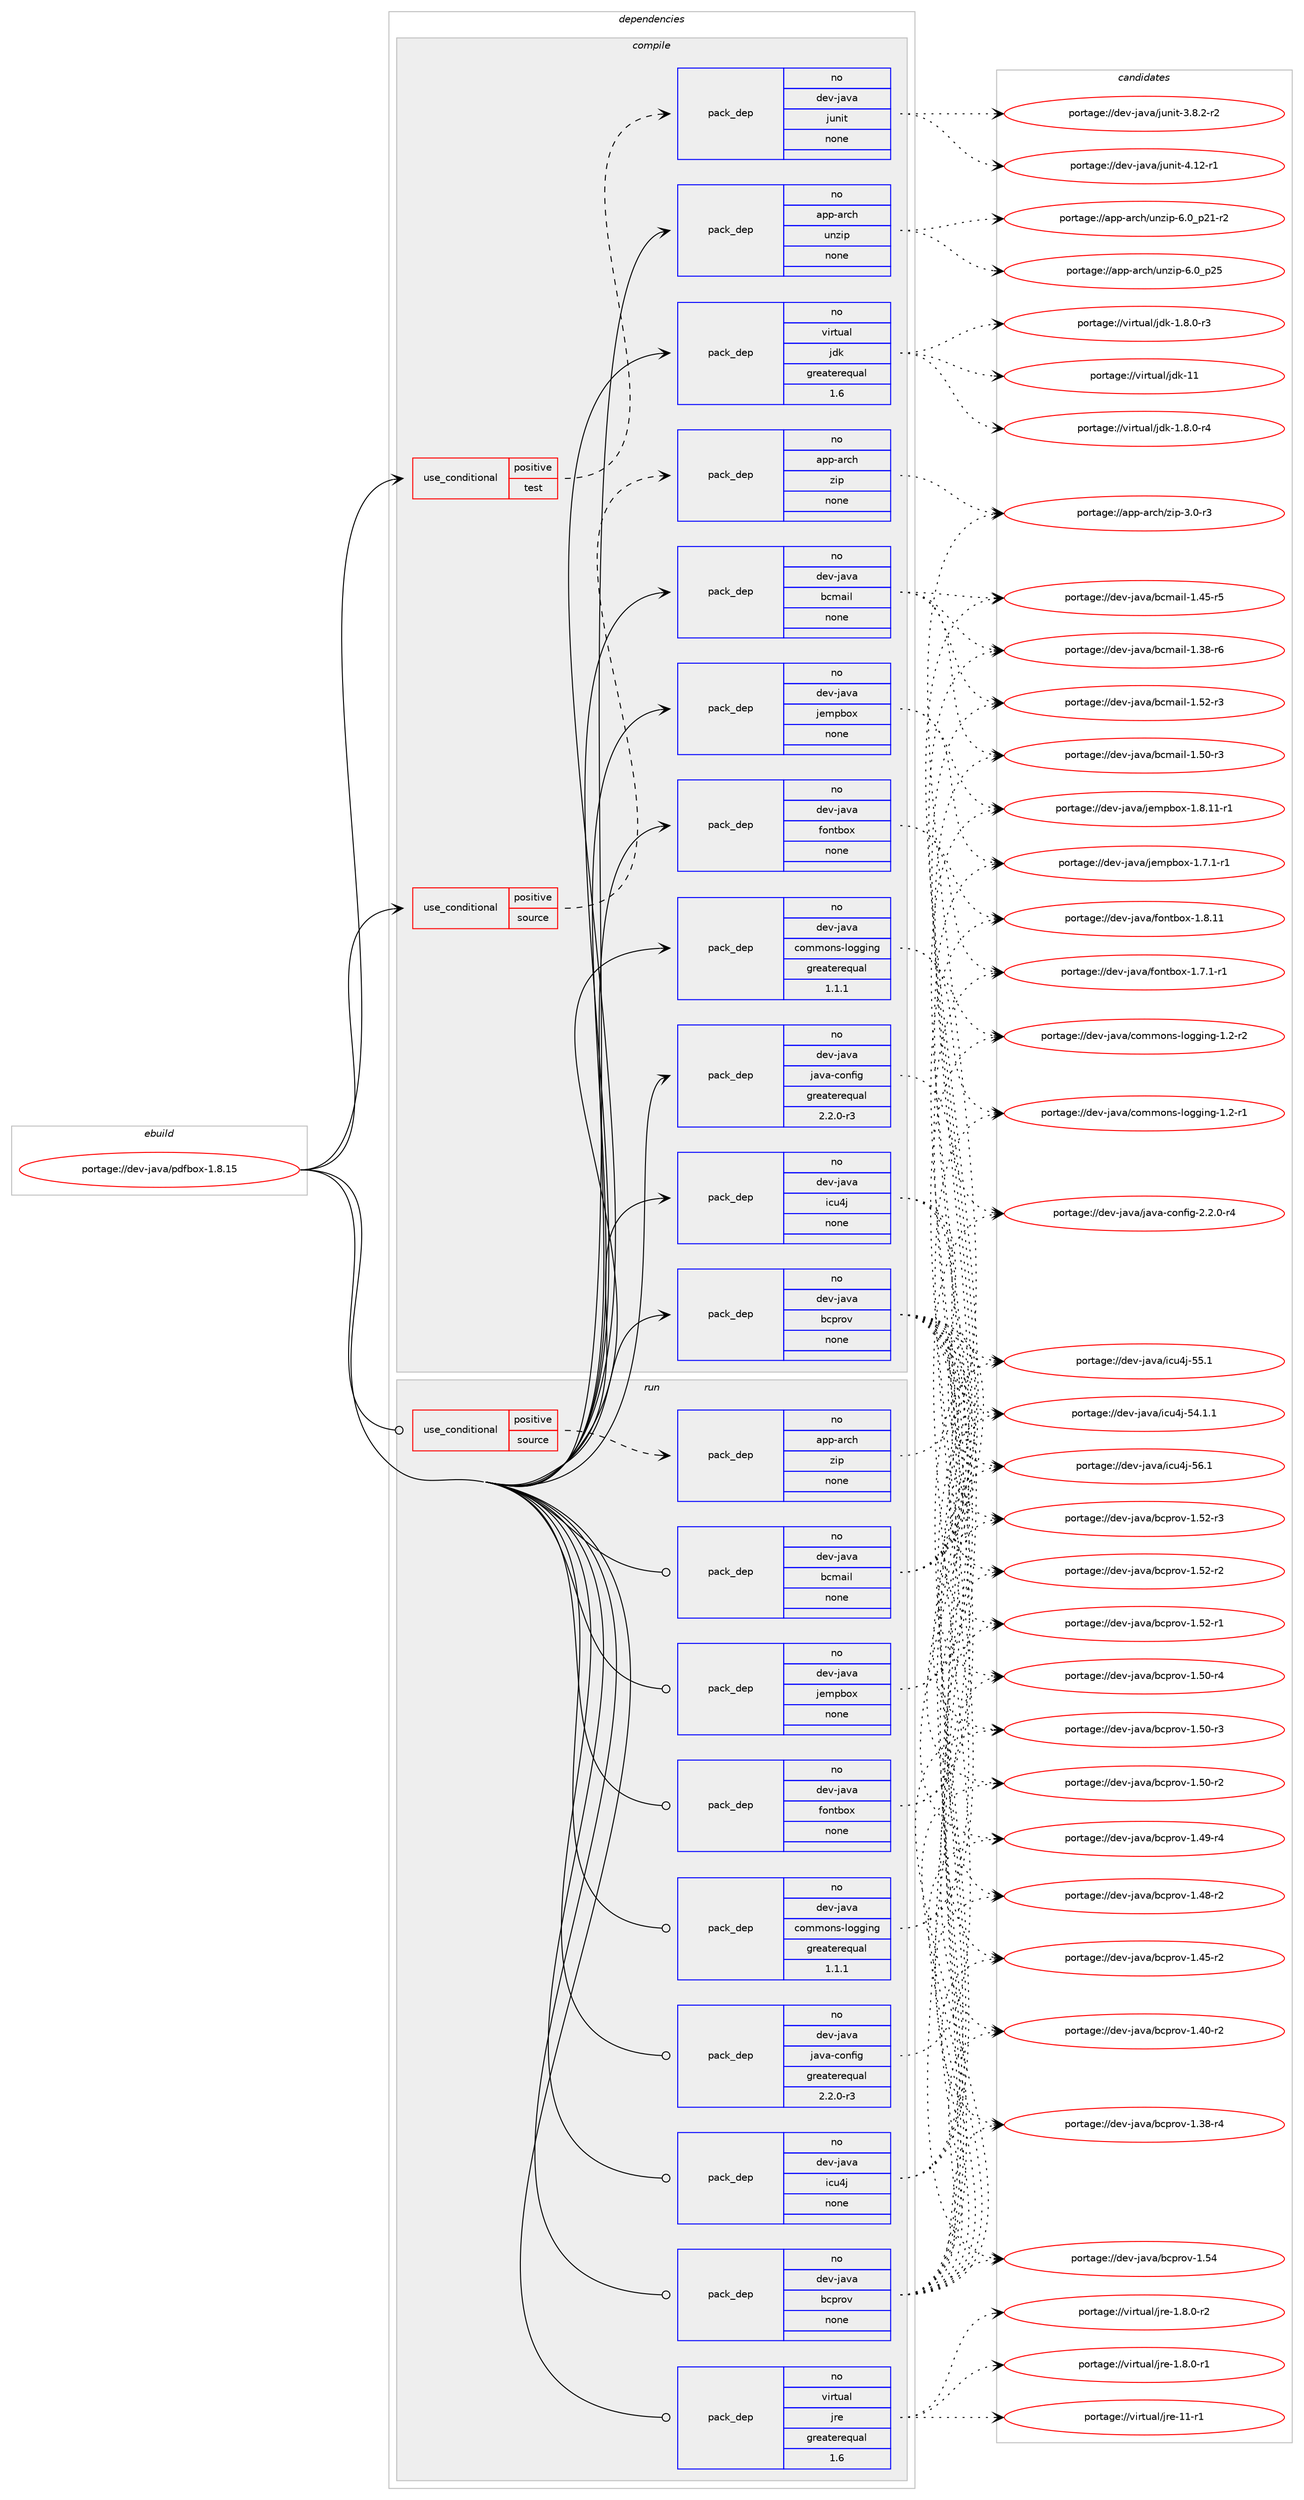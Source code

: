 digraph prolog {

# *************
# Graph options
# *************

newrank=true;
concentrate=true;
compound=true;
graph [rankdir=LR,fontname=Helvetica,fontsize=10,ranksep=1.5];#, ranksep=2.5, nodesep=0.2];
edge  [arrowhead=vee];
node  [fontname=Helvetica,fontsize=10];

# **********
# The ebuild
# **********

subgraph cluster_leftcol {
color=gray;
label=<<i>ebuild</i>>;
id [label="portage://dev-java/pdfbox-1.8.15", color=red, width=4, href="../dev-java/pdfbox-1.8.15.svg"];
}

# ****************
# The dependencies
# ****************

subgraph cluster_midcol {
color=gray;
label=<<i>dependencies</i>>;
subgraph cluster_compile {
fillcolor="#eeeeee";
style=filled;
label=<<i>compile</i>>;
subgraph cond129345 {
dependency526826 [label=<<TABLE BORDER="0" CELLBORDER="1" CELLSPACING="0" CELLPADDING="4"><TR><TD ROWSPAN="3" CELLPADDING="10">use_conditional</TD></TR><TR><TD>positive</TD></TR><TR><TD>source</TD></TR></TABLE>>, shape=none, color=red];
subgraph pack391882 {
dependency526827 [label=<<TABLE BORDER="0" CELLBORDER="1" CELLSPACING="0" CELLPADDING="4" WIDTH="220"><TR><TD ROWSPAN="6" CELLPADDING="30">pack_dep</TD></TR><TR><TD WIDTH="110">no</TD></TR><TR><TD>app-arch</TD></TR><TR><TD>zip</TD></TR><TR><TD>none</TD></TR><TR><TD></TD></TR></TABLE>>, shape=none, color=blue];
}
dependency526826:e -> dependency526827:w [weight=20,style="dashed",arrowhead="vee"];
}
id:e -> dependency526826:w [weight=20,style="solid",arrowhead="vee"];
subgraph cond129346 {
dependency526828 [label=<<TABLE BORDER="0" CELLBORDER="1" CELLSPACING="0" CELLPADDING="4"><TR><TD ROWSPAN="3" CELLPADDING="10">use_conditional</TD></TR><TR><TD>positive</TD></TR><TR><TD>test</TD></TR></TABLE>>, shape=none, color=red];
subgraph pack391883 {
dependency526829 [label=<<TABLE BORDER="0" CELLBORDER="1" CELLSPACING="0" CELLPADDING="4" WIDTH="220"><TR><TD ROWSPAN="6" CELLPADDING="30">pack_dep</TD></TR><TR><TD WIDTH="110">no</TD></TR><TR><TD>dev-java</TD></TR><TR><TD>junit</TD></TR><TR><TD>none</TD></TR><TR><TD></TD></TR></TABLE>>, shape=none, color=blue];
}
dependency526828:e -> dependency526829:w [weight=20,style="dashed",arrowhead="vee"];
}
id:e -> dependency526828:w [weight=20,style="solid",arrowhead="vee"];
subgraph pack391884 {
dependency526830 [label=<<TABLE BORDER="0" CELLBORDER="1" CELLSPACING="0" CELLPADDING="4" WIDTH="220"><TR><TD ROWSPAN="6" CELLPADDING="30">pack_dep</TD></TR><TR><TD WIDTH="110">no</TD></TR><TR><TD>app-arch</TD></TR><TR><TD>unzip</TD></TR><TR><TD>none</TD></TR><TR><TD></TD></TR></TABLE>>, shape=none, color=blue];
}
id:e -> dependency526830:w [weight=20,style="solid",arrowhead="vee"];
subgraph pack391885 {
dependency526831 [label=<<TABLE BORDER="0" CELLBORDER="1" CELLSPACING="0" CELLPADDING="4" WIDTH="220"><TR><TD ROWSPAN="6" CELLPADDING="30">pack_dep</TD></TR><TR><TD WIDTH="110">no</TD></TR><TR><TD>dev-java</TD></TR><TR><TD>bcmail</TD></TR><TR><TD>none</TD></TR><TR><TD></TD></TR></TABLE>>, shape=none, color=blue];
}
id:e -> dependency526831:w [weight=20,style="solid",arrowhead="vee"];
subgraph pack391886 {
dependency526832 [label=<<TABLE BORDER="0" CELLBORDER="1" CELLSPACING="0" CELLPADDING="4" WIDTH="220"><TR><TD ROWSPAN="6" CELLPADDING="30">pack_dep</TD></TR><TR><TD WIDTH="110">no</TD></TR><TR><TD>dev-java</TD></TR><TR><TD>bcprov</TD></TR><TR><TD>none</TD></TR><TR><TD></TD></TR></TABLE>>, shape=none, color=blue];
}
id:e -> dependency526832:w [weight=20,style="solid",arrowhead="vee"];
subgraph pack391887 {
dependency526833 [label=<<TABLE BORDER="0" CELLBORDER="1" CELLSPACING="0" CELLPADDING="4" WIDTH="220"><TR><TD ROWSPAN="6" CELLPADDING="30">pack_dep</TD></TR><TR><TD WIDTH="110">no</TD></TR><TR><TD>dev-java</TD></TR><TR><TD>commons-logging</TD></TR><TR><TD>greaterequal</TD></TR><TR><TD>1.1.1</TD></TR></TABLE>>, shape=none, color=blue];
}
id:e -> dependency526833:w [weight=20,style="solid",arrowhead="vee"];
subgraph pack391888 {
dependency526834 [label=<<TABLE BORDER="0" CELLBORDER="1" CELLSPACING="0" CELLPADDING="4" WIDTH="220"><TR><TD ROWSPAN="6" CELLPADDING="30">pack_dep</TD></TR><TR><TD WIDTH="110">no</TD></TR><TR><TD>dev-java</TD></TR><TR><TD>fontbox</TD></TR><TR><TD>none</TD></TR><TR><TD></TD></TR></TABLE>>, shape=none, color=blue];
}
id:e -> dependency526834:w [weight=20,style="solid",arrowhead="vee"];
subgraph pack391889 {
dependency526835 [label=<<TABLE BORDER="0" CELLBORDER="1" CELLSPACING="0" CELLPADDING="4" WIDTH="220"><TR><TD ROWSPAN="6" CELLPADDING="30">pack_dep</TD></TR><TR><TD WIDTH="110">no</TD></TR><TR><TD>dev-java</TD></TR><TR><TD>icu4j</TD></TR><TR><TD>none</TD></TR><TR><TD></TD></TR></TABLE>>, shape=none, color=blue];
}
id:e -> dependency526835:w [weight=20,style="solid",arrowhead="vee"];
subgraph pack391890 {
dependency526836 [label=<<TABLE BORDER="0" CELLBORDER="1" CELLSPACING="0" CELLPADDING="4" WIDTH="220"><TR><TD ROWSPAN="6" CELLPADDING="30">pack_dep</TD></TR><TR><TD WIDTH="110">no</TD></TR><TR><TD>dev-java</TD></TR><TR><TD>java-config</TD></TR><TR><TD>greaterequal</TD></TR><TR><TD>2.2.0-r3</TD></TR></TABLE>>, shape=none, color=blue];
}
id:e -> dependency526836:w [weight=20,style="solid",arrowhead="vee"];
subgraph pack391891 {
dependency526837 [label=<<TABLE BORDER="0" CELLBORDER="1" CELLSPACING="0" CELLPADDING="4" WIDTH="220"><TR><TD ROWSPAN="6" CELLPADDING="30">pack_dep</TD></TR><TR><TD WIDTH="110">no</TD></TR><TR><TD>dev-java</TD></TR><TR><TD>jempbox</TD></TR><TR><TD>none</TD></TR><TR><TD></TD></TR></TABLE>>, shape=none, color=blue];
}
id:e -> dependency526837:w [weight=20,style="solid",arrowhead="vee"];
subgraph pack391892 {
dependency526838 [label=<<TABLE BORDER="0" CELLBORDER="1" CELLSPACING="0" CELLPADDING="4" WIDTH="220"><TR><TD ROWSPAN="6" CELLPADDING="30">pack_dep</TD></TR><TR><TD WIDTH="110">no</TD></TR><TR><TD>virtual</TD></TR><TR><TD>jdk</TD></TR><TR><TD>greaterequal</TD></TR><TR><TD>1.6</TD></TR></TABLE>>, shape=none, color=blue];
}
id:e -> dependency526838:w [weight=20,style="solid",arrowhead="vee"];
}
subgraph cluster_compileandrun {
fillcolor="#eeeeee";
style=filled;
label=<<i>compile and run</i>>;
}
subgraph cluster_run {
fillcolor="#eeeeee";
style=filled;
label=<<i>run</i>>;
subgraph cond129347 {
dependency526839 [label=<<TABLE BORDER="0" CELLBORDER="1" CELLSPACING="0" CELLPADDING="4"><TR><TD ROWSPAN="3" CELLPADDING="10">use_conditional</TD></TR><TR><TD>positive</TD></TR><TR><TD>source</TD></TR></TABLE>>, shape=none, color=red];
subgraph pack391893 {
dependency526840 [label=<<TABLE BORDER="0" CELLBORDER="1" CELLSPACING="0" CELLPADDING="4" WIDTH="220"><TR><TD ROWSPAN="6" CELLPADDING="30">pack_dep</TD></TR><TR><TD WIDTH="110">no</TD></TR><TR><TD>app-arch</TD></TR><TR><TD>zip</TD></TR><TR><TD>none</TD></TR><TR><TD></TD></TR></TABLE>>, shape=none, color=blue];
}
dependency526839:e -> dependency526840:w [weight=20,style="dashed",arrowhead="vee"];
}
id:e -> dependency526839:w [weight=20,style="solid",arrowhead="odot"];
subgraph pack391894 {
dependency526841 [label=<<TABLE BORDER="0" CELLBORDER="1" CELLSPACING="0" CELLPADDING="4" WIDTH="220"><TR><TD ROWSPAN="6" CELLPADDING="30">pack_dep</TD></TR><TR><TD WIDTH="110">no</TD></TR><TR><TD>dev-java</TD></TR><TR><TD>bcmail</TD></TR><TR><TD>none</TD></TR><TR><TD></TD></TR></TABLE>>, shape=none, color=blue];
}
id:e -> dependency526841:w [weight=20,style="solid",arrowhead="odot"];
subgraph pack391895 {
dependency526842 [label=<<TABLE BORDER="0" CELLBORDER="1" CELLSPACING="0" CELLPADDING="4" WIDTH="220"><TR><TD ROWSPAN="6" CELLPADDING="30">pack_dep</TD></TR><TR><TD WIDTH="110">no</TD></TR><TR><TD>dev-java</TD></TR><TR><TD>bcprov</TD></TR><TR><TD>none</TD></TR><TR><TD></TD></TR></TABLE>>, shape=none, color=blue];
}
id:e -> dependency526842:w [weight=20,style="solid",arrowhead="odot"];
subgraph pack391896 {
dependency526843 [label=<<TABLE BORDER="0" CELLBORDER="1" CELLSPACING="0" CELLPADDING="4" WIDTH="220"><TR><TD ROWSPAN="6" CELLPADDING="30">pack_dep</TD></TR><TR><TD WIDTH="110">no</TD></TR><TR><TD>dev-java</TD></TR><TR><TD>commons-logging</TD></TR><TR><TD>greaterequal</TD></TR><TR><TD>1.1.1</TD></TR></TABLE>>, shape=none, color=blue];
}
id:e -> dependency526843:w [weight=20,style="solid",arrowhead="odot"];
subgraph pack391897 {
dependency526844 [label=<<TABLE BORDER="0" CELLBORDER="1" CELLSPACING="0" CELLPADDING="4" WIDTH="220"><TR><TD ROWSPAN="6" CELLPADDING="30">pack_dep</TD></TR><TR><TD WIDTH="110">no</TD></TR><TR><TD>dev-java</TD></TR><TR><TD>fontbox</TD></TR><TR><TD>none</TD></TR><TR><TD></TD></TR></TABLE>>, shape=none, color=blue];
}
id:e -> dependency526844:w [weight=20,style="solid",arrowhead="odot"];
subgraph pack391898 {
dependency526845 [label=<<TABLE BORDER="0" CELLBORDER="1" CELLSPACING="0" CELLPADDING="4" WIDTH="220"><TR><TD ROWSPAN="6" CELLPADDING="30">pack_dep</TD></TR><TR><TD WIDTH="110">no</TD></TR><TR><TD>dev-java</TD></TR><TR><TD>icu4j</TD></TR><TR><TD>none</TD></TR><TR><TD></TD></TR></TABLE>>, shape=none, color=blue];
}
id:e -> dependency526845:w [weight=20,style="solid",arrowhead="odot"];
subgraph pack391899 {
dependency526846 [label=<<TABLE BORDER="0" CELLBORDER="1" CELLSPACING="0" CELLPADDING="4" WIDTH="220"><TR><TD ROWSPAN="6" CELLPADDING="30">pack_dep</TD></TR><TR><TD WIDTH="110">no</TD></TR><TR><TD>dev-java</TD></TR><TR><TD>java-config</TD></TR><TR><TD>greaterequal</TD></TR><TR><TD>2.2.0-r3</TD></TR></TABLE>>, shape=none, color=blue];
}
id:e -> dependency526846:w [weight=20,style="solid",arrowhead="odot"];
subgraph pack391900 {
dependency526847 [label=<<TABLE BORDER="0" CELLBORDER="1" CELLSPACING="0" CELLPADDING="4" WIDTH="220"><TR><TD ROWSPAN="6" CELLPADDING="30">pack_dep</TD></TR><TR><TD WIDTH="110">no</TD></TR><TR><TD>dev-java</TD></TR><TR><TD>jempbox</TD></TR><TR><TD>none</TD></TR><TR><TD></TD></TR></TABLE>>, shape=none, color=blue];
}
id:e -> dependency526847:w [weight=20,style="solid",arrowhead="odot"];
subgraph pack391901 {
dependency526848 [label=<<TABLE BORDER="0" CELLBORDER="1" CELLSPACING="0" CELLPADDING="4" WIDTH="220"><TR><TD ROWSPAN="6" CELLPADDING="30">pack_dep</TD></TR><TR><TD WIDTH="110">no</TD></TR><TR><TD>virtual</TD></TR><TR><TD>jre</TD></TR><TR><TD>greaterequal</TD></TR><TR><TD>1.6</TD></TR></TABLE>>, shape=none, color=blue];
}
id:e -> dependency526848:w [weight=20,style="solid",arrowhead="odot"];
}
}

# **************
# The candidates
# **************

subgraph cluster_choices {
rank=same;
color=gray;
label=<<i>candidates</i>>;

subgraph choice391882 {
color=black;
nodesep=1;
choice9711211245971149910447122105112455146484511451 [label="portage://app-arch/zip-3.0-r3", color=red, width=4,href="../app-arch/zip-3.0-r3.svg"];
dependency526827:e -> choice9711211245971149910447122105112455146484511451:w [style=dotted,weight="100"];
}
subgraph choice391883 {
color=black;
nodesep=1;
choice1001011184510697118974710611711010511645524649504511449 [label="portage://dev-java/junit-4.12-r1", color=red, width=4,href="../dev-java/junit-4.12-r1.svg"];
choice100101118451069711897471061171101051164551465646504511450 [label="portage://dev-java/junit-3.8.2-r2", color=red, width=4,href="../dev-java/junit-3.8.2-r2.svg"];
dependency526829:e -> choice1001011184510697118974710611711010511645524649504511449:w [style=dotted,weight="100"];
dependency526829:e -> choice100101118451069711897471061171101051164551465646504511450:w [style=dotted,weight="100"];
}
subgraph choice391884 {
color=black;
nodesep=1;
choice971121124597114991044711711012210511245544648951125053 [label="portage://app-arch/unzip-6.0_p25", color=red, width=4,href="../app-arch/unzip-6.0_p25.svg"];
choice9711211245971149910447117110122105112455446489511250494511450 [label="portage://app-arch/unzip-6.0_p21-r2", color=red, width=4,href="../app-arch/unzip-6.0_p21-r2.svg"];
dependency526830:e -> choice971121124597114991044711711012210511245544648951125053:w [style=dotted,weight="100"];
dependency526830:e -> choice9711211245971149910447117110122105112455446489511250494511450:w [style=dotted,weight="100"];
}
subgraph choice391885 {
color=black;
nodesep=1;
choice1001011184510697118974798991099710510845494653504511451 [label="portage://dev-java/bcmail-1.52-r3", color=red, width=4,href="../dev-java/bcmail-1.52-r3.svg"];
choice1001011184510697118974798991099710510845494653484511451 [label="portage://dev-java/bcmail-1.50-r3", color=red, width=4,href="../dev-java/bcmail-1.50-r3.svg"];
choice1001011184510697118974798991099710510845494652534511453 [label="portage://dev-java/bcmail-1.45-r5", color=red, width=4,href="../dev-java/bcmail-1.45-r5.svg"];
choice1001011184510697118974798991099710510845494651564511454 [label="portage://dev-java/bcmail-1.38-r6", color=red, width=4,href="../dev-java/bcmail-1.38-r6.svg"];
dependency526831:e -> choice1001011184510697118974798991099710510845494653504511451:w [style=dotted,weight="100"];
dependency526831:e -> choice1001011184510697118974798991099710510845494653484511451:w [style=dotted,weight="100"];
dependency526831:e -> choice1001011184510697118974798991099710510845494652534511453:w [style=dotted,weight="100"];
dependency526831:e -> choice1001011184510697118974798991099710510845494651564511454:w [style=dotted,weight="100"];
}
subgraph choice391886 {
color=black;
nodesep=1;
choice1001011184510697118974798991121141111184549465352 [label="portage://dev-java/bcprov-1.54", color=red, width=4,href="../dev-java/bcprov-1.54.svg"];
choice10010111845106971189747989911211411111845494653504511451 [label="portage://dev-java/bcprov-1.52-r3", color=red, width=4,href="../dev-java/bcprov-1.52-r3.svg"];
choice10010111845106971189747989911211411111845494653504511450 [label="portage://dev-java/bcprov-1.52-r2", color=red, width=4,href="../dev-java/bcprov-1.52-r2.svg"];
choice10010111845106971189747989911211411111845494653504511449 [label="portage://dev-java/bcprov-1.52-r1", color=red, width=4,href="../dev-java/bcprov-1.52-r1.svg"];
choice10010111845106971189747989911211411111845494653484511452 [label="portage://dev-java/bcprov-1.50-r4", color=red, width=4,href="../dev-java/bcprov-1.50-r4.svg"];
choice10010111845106971189747989911211411111845494653484511451 [label="portage://dev-java/bcprov-1.50-r3", color=red, width=4,href="../dev-java/bcprov-1.50-r3.svg"];
choice10010111845106971189747989911211411111845494653484511450 [label="portage://dev-java/bcprov-1.50-r2", color=red, width=4,href="../dev-java/bcprov-1.50-r2.svg"];
choice10010111845106971189747989911211411111845494652574511452 [label="portage://dev-java/bcprov-1.49-r4", color=red, width=4,href="../dev-java/bcprov-1.49-r4.svg"];
choice10010111845106971189747989911211411111845494652564511450 [label="portage://dev-java/bcprov-1.48-r2", color=red, width=4,href="../dev-java/bcprov-1.48-r2.svg"];
choice10010111845106971189747989911211411111845494652534511450 [label="portage://dev-java/bcprov-1.45-r2", color=red, width=4,href="../dev-java/bcprov-1.45-r2.svg"];
choice10010111845106971189747989911211411111845494652484511450 [label="portage://dev-java/bcprov-1.40-r2", color=red, width=4,href="../dev-java/bcprov-1.40-r2.svg"];
choice10010111845106971189747989911211411111845494651564511452 [label="portage://dev-java/bcprov-1.38-r4", color=red, width=4,href="../dev-java/bcprov-1.38-r4.svg"];
dependency526832:e -> choice1001011184510697118974798991121141111184549465352:w [style=dotted,weight="100"];
dependency526832:e -> choice10010111845106971189747989911211411111845494653504511451:w [style=dotted,weight="100"];
dependency526832:e -> choice10010111845106971189747989911211411111845494653504511450:w [style=dotted,weight="100"];
dependency526832:e -> choice10010111845106971189747989911211411111845494653504511449:w [style=dotted,weight="100"];
dependency526832:e -> choice10010111845106971189747989911211411111845494653484511452:w [style=dotted,weight="100"];
dependency526832:e -> choice10010111845106971189747989911211411111845494653484511451:w [style=dotted,weight="100"];
dependency526832:e -> choice10010111845106971189747989911211411111845494653484511450:w [style=dotted,weight="100"];
dependency526832:e -> choice10010111845106971189747989911211411111845494652574511452:w [style=dotted,weight="100"];
dependency526832:e -> choice10010111845106971189747989911211411111845494652564511450:w [style=dotted,weight="100"];
dependency526832:e -> choice10010111845106971189747989911211411111845494652534511450:w [style=dotted,weight="100"];
dependency526832:e -> choice10010111845106971189747989911211411111845494652484511450:w [style=dotted,weight="100"];
dependency526832:e -> choice10010111845106971189747989911211411111845494651564511452:w [style=dotted,weight="100"];
}
subgraph choice391887 {
color=black;
nodesep=1;
choice100101118451069711897479911110910911111011545108111103103105110103454946504511450 [label="portage://dev-java/commons-logging-1.2-r2", color=red, width=4,href="../dev-java/commons-logging-1.2-r2.svg"];
choice100101118451069711897479911110910911111011545108111103103105110103454946504511449 [label="portage://dev-java/commons-logging-1.2-r1", color=red, width=4,href="../dev-java/commons-logging-1.2-r1.svg"];
dependency526833:e -> choice100101118451069711897479911110910911111011545108111103103105110103454946504511450:w [style=dotted,weight="100"];
dependency526833:e -> choice100101118451069711897479911110910911111011545108111103103105110103454946504511449:w [style=dotted,weight="100"];
}
subgraph choice391888 {
color=black;
nodesep=1;
choice100101118451069711897471021111101169811112045494656464949 [label="portage://dev-java/fontbox-1.8.11", color=red, width=4,href="../dev-java/fontbox-1.8.11.svg"];
choice10010111845106971189747102111110116981111204549465546494511449 [label="portage://dev-java/fontbox-1.7.1-r1", color=red, width=4,href="../dev-java/fontbox-1.7.1-r1.svg"];
dependency526834:e -> choice100101118451069711897471021111101169811112045494656464949:w [style=dotted,weight="100"];
dependency526834:e -> choice10010111845106971189747102111110116981111204549465546494511449:w [style=dotted,weight="100"];
}
subgraph choice391889 {
color=black;
nodesep=1;
choice1001011184510697118974710599117521064553544649 [label="portage://dev-java/icu4j-56.1", color=red, width=4,href="../dev-java/icu4j-56.1.svg"];
choice1001011184510697118974710599117521064553534649 [label="portage://dev-java/icu4j-55.1", color=red, width=4,href="../dev-java/icu4j-55.1.svg"];
choice10010111845106971189747105991175210645535246494649 [label="portage://dev-java/icu4j-54.1.1", color=red, width=4,href="../dev-java/icu4j-54.1.1.svg"];
dependency526835:e -> choice1001011184510697118974710599117521064553544649:w [style=dotted,weight="100"];
dependency526835:e -> choice1001011184510697118974710599117521064553534649:w [style=dotted,weight="100"];
dependency526835:e -> choice10010111845106971189747105991175210645535246494649:w [style=dotted,weight="100"];
}
subgraph choice391890 {
color=black;
nodesep=1;
choice10010111845106971189747106971189745991111101021051034550465046484511452 [label="portage://dev-java/java-config-2.2.0-r4", color=red, width=4,href="../dev-java/java-config-2.2.0-r4.svg"];
dependency526836:e -> choice10010111845106971189747106971189745991111101021051034550465046484511452:w [style=dotted,weight="100"];
}
subgraph choice391891 {
color=black;
nodesep=1;
choice1001011184510697118974710610110911298111120454946564649494511449 [label="portage://dev-java/jempbox-1.8.11-r1", color=red, width=4,href="../dev-java/jempbox-1.8.11-r1.svg"];
choice10010111845106971189747106101109112981111204549465546494511449 [label="portage://dev-java/jempbox-1.7.1-r1", color=red, width=4,href="../dev-java/jempbox-1.7.1-r1.svg"];
dependency526837:e -> choice1001011184510697118974710610110911298111120454946564649494511449:w [style=dotted,weight="100"];
dependency526837:e -> choice10010111845106971189747106101109112981111204549465546494511449:w [style=dotted,weight="100"];
}
subgraph choice391892 {
color=black;
nodesep=1;
choice1181051141161179710847106100107454949 [label="portage://virtual/jdk-11", color=red, width=4,href="../virtual/jdk-11.svg"];
choice11810511411611797108471061001074549465646484511452 [label="portage://virtual/jdk-1.8.0-r4", color=red, width=4,href="../virtual/jdk-1.8.0-r4.svg"];
choice11810511411611797108471061001074549465646484511451 [label="portage://virtual/jdk-1.8.0-r3", color=red, width=4,href="../virtual/jdk-1.8.0-r3.svg"];
dependency526838:e -> choice1181051141161179710847106100107454949:w [style=dotted,weight="100"];
dependency526838:e -> choice11810511411611797108471061001074549465646484511452:w [style=dotted,weight="100"];
dependency526838:e -> choice11810511411611797108471061001074549465646484511451:w [style=dotted,weight="100"];
}
subgraph choice391893 {
color=black;
nodesep=1;
choice9711211245971149910447122105112455146484511451 [label="portage://app-arch/zip-3.0-r3", color=red, width=4,href="../app-arch/zip-3.0-r3.svg"];
dependency526840:e -> choice9711211245971149910447122105112455146484511451:w [style=dotted,weight="100"];
}
subgraph choice391894 {
color=black;
nodesep=1;
choice1001011184510697118974798991099710510845494653504511451 [label="portage://dev-java/bcmail-1.52-r3", color=red, width=4,href="../dev-java/bcmail-1.52-r3.svg"];
choice1001011184510697118974798991099710510845494653484511451 [label="portage://dev-java/bcmail-1.50-r3", color=red, width=4,href="../dev-java/bcmail-1.50-r3.svg"];
choice1001011184510697118974798991099710510845494652534511453 [label="portage://dev-java/bcmail-1.45-r5", color=red, width=4,href="../dev-java/bcmail-1.45-r5.svg"];
choice1001011184510697118974798991099710510845494651564511454 [label="portage://dev-java/bcmail-1.38-r6", color=red, width=4,href="../dev-java/bcmail-1.38-r6.svg"];
dependency526841:e -> choice1001011184510697118974798991099710510845494653504511451:w [style=dotted,weight="100"];
dependency526841:e -> choice1001011184510697118974798991099710510845494653484511451:w [style=dotted,weight="100"];
dependency526841:e -> choice1001011184510697118974798991099710510845494652534511453:w [style=dotted,weight="100"];
dependency526841:e -> choice1001011184510697118974798991099710510845494651564511454:w [style=dotted,weight="100"];
}
subgraph choice391895 {
color=black;
nodesep=1;
choice1001011184510697118974798991121141111184549465352 [label="portage://dev-java/bcprov-1.54", color=red, width=4,href="../dev-java/bcprov-1.54.svg"];
choice10010111845106971189747989911211411111845494653504511451 [label="portage://dev-java/bcprov-1.52-r3", color=red, width=4,href="../dev-java/bcprov-1.52-r3.svg"];
choice10010111845106971189747989911211411111845494653504511450 [label="portage://dev-java/bcprov-1.52-r2", color=red, width=4,href="../dev-java/bcprov-1.52-r2.svg"];
choice10010111845106971189747989911211411111845494653504511449 [label="portage://dev-java/bcprov-1.52-r1", color=red, width=4,href="../dev-java/bcprov-1.52-r1.svg"];
choice10010111845106971189747989911211411111845494653484511452 [label="portage://dev-java/bcprov-1.50-r4", color=red, width=4,href="../dev-java/bcprov-1.50-r4.svg"];
choice10010111845106971189747989911211411111845494653484511451 [label="portage://dev-java/bcprov-1.50-r3", color=red, width=4,href="../dev-java/bcprov-1.50-r3.svg"];
choice10010111845106971189747989911211411111845494653484511450 [label="portage://dev-java/bcprov-1.50-r2", color=red, width=4,href="../dev-java/bcprov-1.50-r2.svg"];
choice10010111845106971189747989911211411111845494652574511452 [label="portage://dev-java/bcprov-1.49-r4", color=red, width=4,href="../dev-java/bcprov-1.49-r4.svg"];
choice10010111845106971189747989911211411111845494652564511450 [label="portage://dev-java/bcprov-1.48-r2", color=red, width=4,href="../dev-java/bcprov-1.48-r2.svg"];
choice10010111845106971189747989911211411111845494652534511450 [label="portage://dev-java/bcprov-1.45-r2", color=red, width=4,href="../dev-java/bcprov-1.45-r2.svg"];
choice10010111845106971189747989911211411111845494652484511450 [label="portage://dev-java/bcprov-1.40-r2", color=red, width=4,href="../dev-java/bcprov-1.40-r2.svg"];
choice10010111845106971189747989911211411111845494651564511452 [label="portage://dev-java/bcprov-1.38-r4", color=red, width=4,href="../dev-java/bcprov-1.38-r4.svg"];
dependency526842:e -> choice1001011184510697118974798991121141111184549465352:w [style=dotted,weight="100"];
dependency526842:e -> choice10010111845106971189747989911211411111845494653504511451:w [style=dotted,weight="100"];
dependency526842:e -> choice10010111845106971189747989911211411111845494653504511450:w [style=dotted,weight="100"];
dependency526842:e -> choice10010111845106971189747989911211411111845494653504511449:w [style=dotted,weight="100"];
dependency526842:e -> choice10010111845106971189747989911211411111845494653484511452:w [style=dotted,weight="100"];
dependency526842:e -> choice10010111845106971189747989911211411111845494653484511451:w [style=dotted,weight="100"];
dependency526842:e -> choice10010111845106971189747989911211411111845494653484511450:w [style=dotted,weight="100"];
dependency526842:e -> choice10010111845106971189747989911211411111845494652574511452:w [style=dotted,weight="100"];
dependency526842:e -> choice10010111845106971189747989911211411111845494652564511450:w [style=dotted,weight="100"];
dependency526842:e -> choice10010111845106971189747989911211411111845494652534511450:w [style=dotted,weight="100"];
dependency526842:e -> choice10010111845106971189747989911211411111845494652484511450:w [style=dotted,weight="100"];
dependency526842:e -> choice10010111845106971189747989911211411111845494651564511452:w [style=dotted,weight="100"];
}
subgraph choice391896 {
color=black;
nodesep=1;
choice100101118451069711897479911110910911111011545108111103103105110103454946504511450 [label="portage://dev-java/commons-logging-1.2-r2", color=red, width=4,href="../dev-java/commons-logging-1.2-r2.svg"];
choice100101118451069711897479911110910911111011545108111103103105110103454946504511449 [label="portage://dev-java/commons-logging-1.2-r1", color=red, width=4,href="../dev-java/commons-logging-1.2-r1.svg"];
dependency526843:e -> choice100101118451069711897479911110910911111011545108111103103105110103454946504511450:w [style=dotted,weight="100"];
dependency526843:e -> choice100101118451069711897479911110910911111011545108111103103105110103454946504511449:w [style=dotted,weight="100"];
}
subgraph choice391897 {
color=black;
nodesep=1;
choice100101118451069711897471021111101169811112045494656464949 [label="portage://dev-java/fontbox-1.8.11", color=red, width=4,href="../dev-java/fontbox-1.8.11.svg"];
choice10010111845106971189747102111110116981111204549465546494511449 [label="portage://dev-java/fontbox-1.7.1-r1", color=red, width=4,href="../dev-java/fontbox-1.7.1-r1.svg"];
dependency526844:e -> choice100101118451069711897471021111101169811112045494656464949:w [style=dotted,weight="100"];
dependency526844:e -> choice10010111845106971189747102111110116981111204549465546494511449:w [style=dotted,weight="100"];
}
subgraph choice391898 {
color=black;
nodesep=1;
choice1001011184510697118974710599117521064553544649 [label="portage://dev-java/icu4j-56.1", color=red, width=4,href="../dev-java/icu4j-56.1.svg"];
choice1001011184510697118974710599117521064553534649 [label="portage://dev-java/icu4j-55.1", color=red, width=4,href="../dev-java/icu4j-55.1.svg"];
choice10010111845106971189747105991175210645535246494649 [label="portage://dev-java/icu4j-54.1.1", color=red, width=4,href="../dev-java/icu4j-54.1.1.svg"];
dependency526845:e -> choice1001011184510697118974710599117521064553544649:w [style=dotted,weight="100"];
dependency526845:e -> choice1001011184510697118974710599117521064553534649:w [style=dotted,weight="100"];
dependency526845:e -> choice10010111845106971189747105991175210645535246494649:w [style=dotted,weight="100"];
}
subgraph choice391899 {
color=black;
nodesep=1;
choice10010111845106971189747106971189745991111101021051034550465046484511452 [label="portage://dev-java/java-config-2.2.0-r4", color=red, width=4,href="../dev-java/java-config-2.2.0-r4.svg"];
dependency526846:e -> choice10010111845106971189747106971189745991111101021051034550465046484511452:w [style=dotted,weight="100"];
}
subgraph choice391900 {
color=black;
nodesep=1;
choice1001011184510697118974710610110911298111120454946564649494511449 [label="portage://dev-java/jempbox-1.8.11-r1", color=red, width=4,href="../dev-java/jempbox-1.8.11-r1.svg"];
choice10010111845106971189747106101109112981111204549465546494511449 [label="portage://dev-java/jempbox-1.7.1-r1", color=red, width=4,href="../dev-java/jempbox-1.7.1-r1.svg"];
dependency526847:e -> choice1001011184510697118974710610110911298111120454946564649494511449:w [style=dotted,weight="100"];
dependency526847:e -> choice10010111845106971189747106101109112981111204549465546494511449:w [style=dotted,weight="100"];
}
subgraph choice391901 {
color=black;
nodesep=1;
choice11810511411611797108471061141014549494511449 [label="portage://virtual/jre-11-r1", color=red, width=4,href="../virtual/jre-11-r1.svg"];
choice11810511411611797108471061141014549465646484511450 [label="portage://virtual/jre-1.8.0-r2", color=red, width=4,href="../virtual/jre-1.8.0-r2.svg"];
choice11810511411611797108471061141014549465646484511449 [label="portage://virtual/jre-1.8.0-r1", color=red, width=4,href="../virtual/jre-1.8.0-r1.svg"];
dependency526848:e -> choice11810511411611797108471061141014549494511449:w [style=dotted,weight="100"];
dependency526848:e -> choice11810511411611797108471061141014549465646484511450:w [style=dotted,weight="100"];
dependency526848:e -> choice11810511411611797108471061141014549465646484511449:w [style=dotted,weight="100"];
}
}

}
